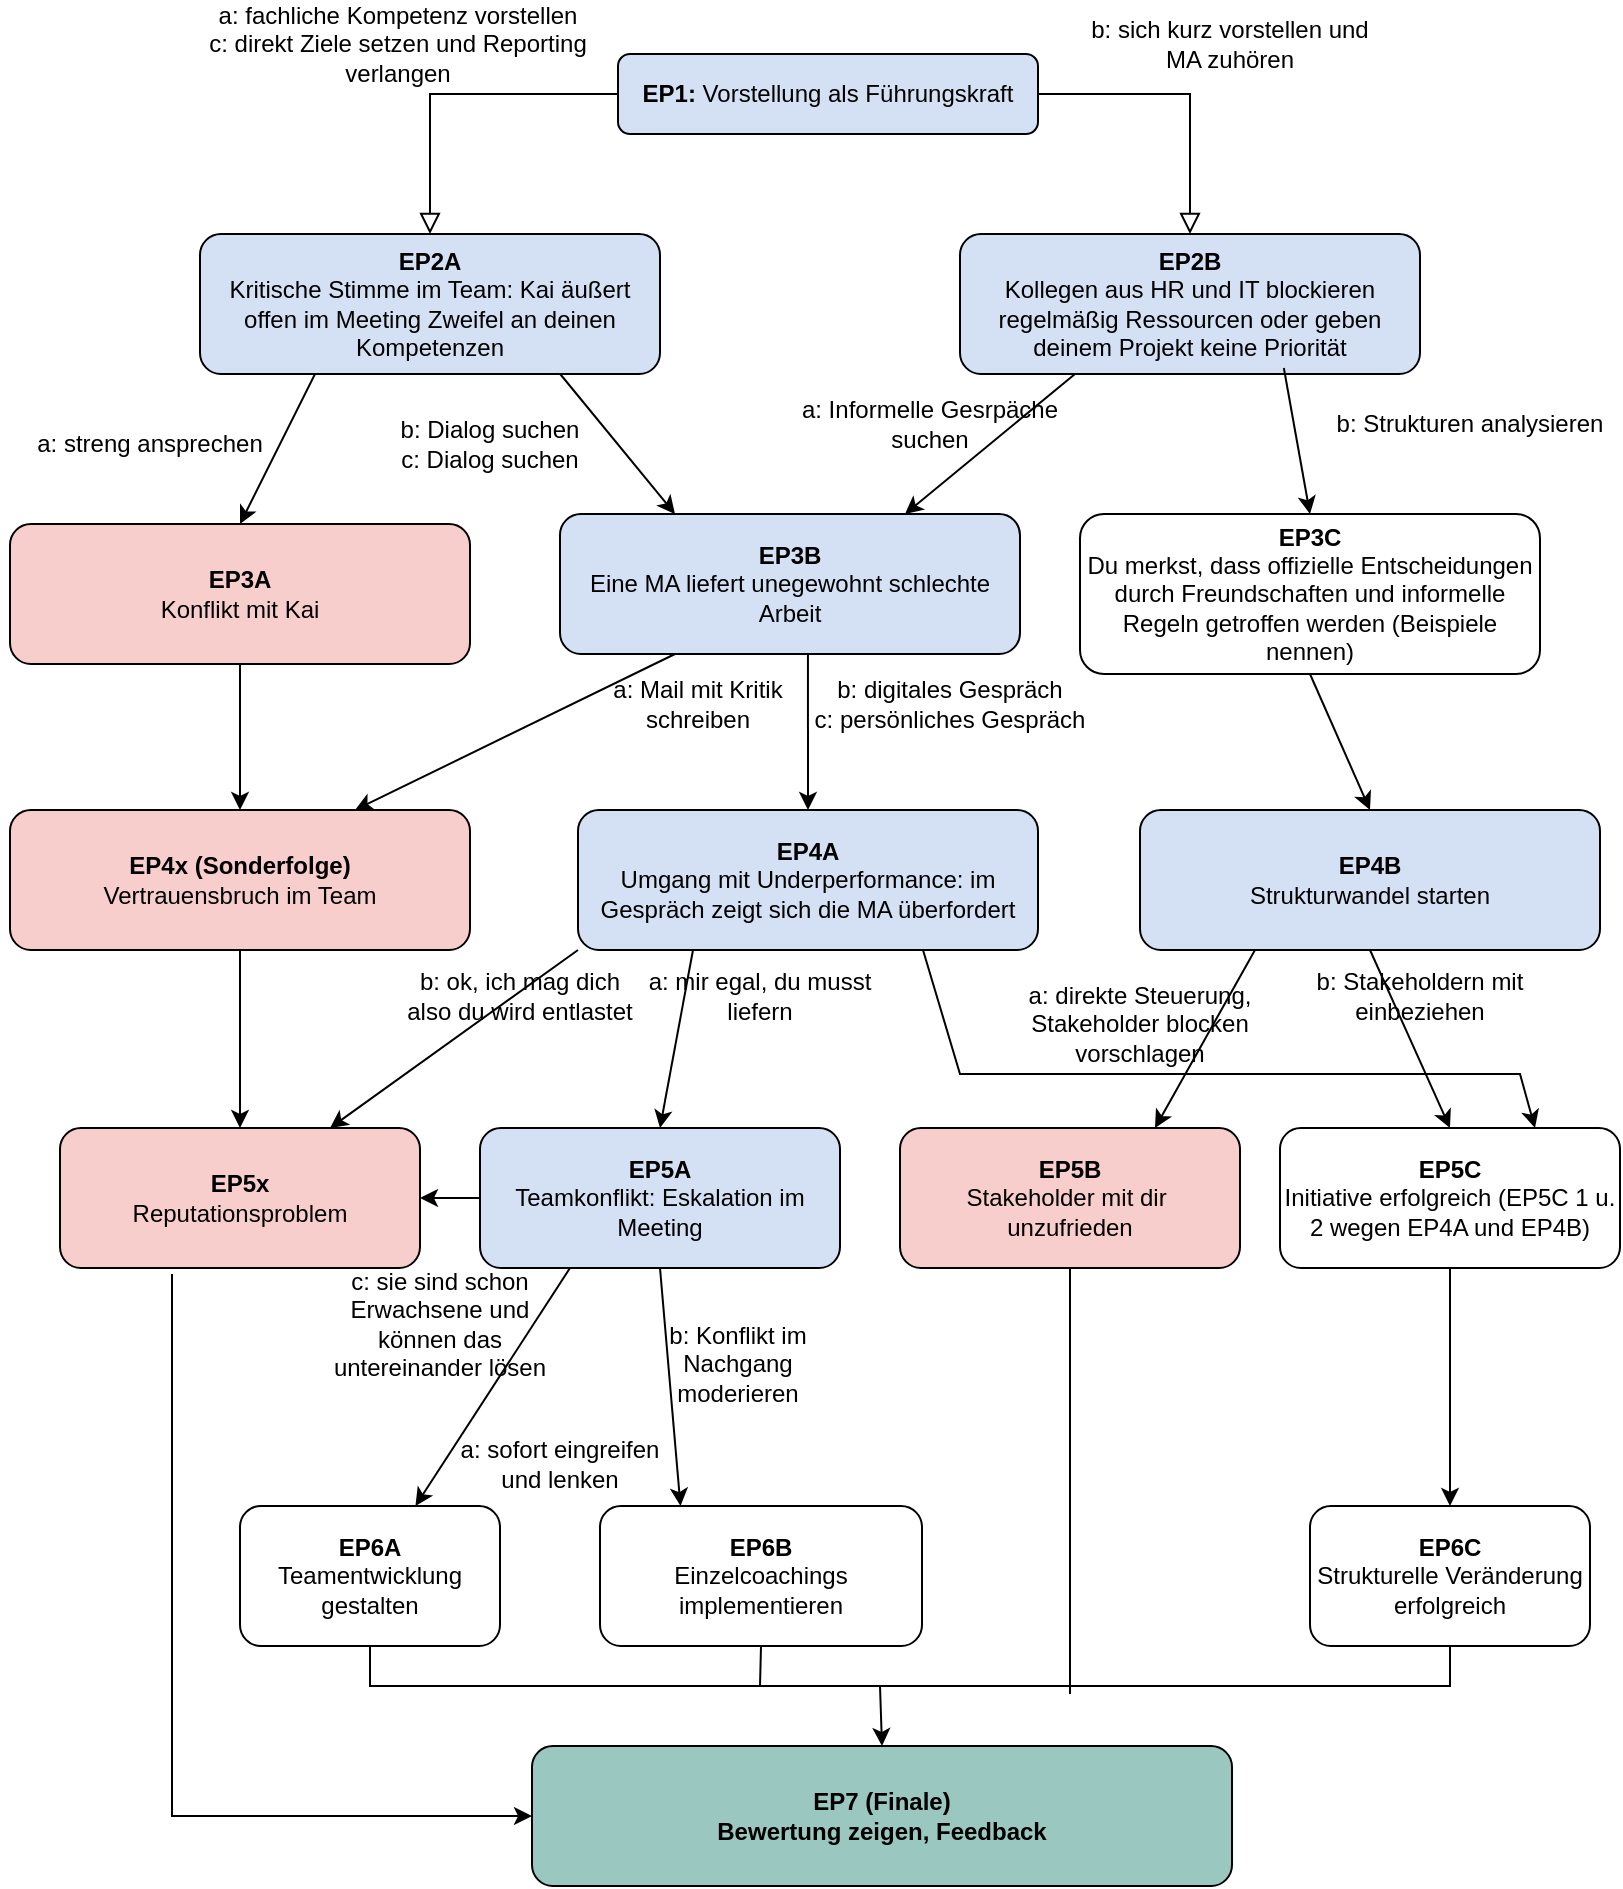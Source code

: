 <mxfile version="26.2.14">
  <diagram id="C5RBs43oDa-KdzZeNtuy" name="Page-1">
    <mxGraphModel dx="1612" dy="908" grid="1" gridSize="10" guides="1" tooltips="1" connect="1" arrows="1" fold="1" page="1" pageScale="1" pageWidth="827" pageHeight="1169" math="0" shadow="0">
      <root>
        <mxCell id="WIyWlLk6GJQsqaUBKTNV-0" />
        <mxCell id="WIyWlLk6GJQsqaUBKTNV-1" parent="WIyWlLk6GJQsqaUBKTNV-0" />
        <mxCell id="WIyWlLk6GJQsqaUBKTNV-2" value="" style="rounded=0;html=1;jettySize=auto;orthogonalLoop=1;fontSize=11;endArrow=block;endFill=0;endSize=8;strokeWidth=1;shadow=0;labelBackgroundColor=none;edgeStyle=orthogonalEdgeStyle;entryX=0.5;entryY=0;entryDx=0;entryDy=0;" parent="WIyWlLk6GJQsqaUBKTNV-1" source="WIyWlLk6GJQsqaUBKTNV-3" target="WIyWlLk6GJQsqaUBKTNV-7" edge="1">
          <mxGeometry relative="1" as="geometry">
            <mxPoint x="220" y="170" as="targetPoint" />
            <Array as="points">
              <mxPoint x="215" y="100" />
            </Array>
          </mxGeometry>
        </mxCell>
        <mxCell id="WIyWlLk6GJQsqaUBKTNV-3" value="&lt;b&gt;EP1:&lt;/b&gt; Vorstellung als Führungskraft" style="rounded=1;whiteSpace=wrap;html=1;fontSize=12;glass=0;strokeWidth=1;shadow=0;fillColor=#D4E1F5;" parent="WIyWlLk6GJQsqaUBKTNV-1" vertex="1">
          <mxGeometry x="309" y="80" width="210" height="40" as="geometry" />
        </mxCell>
        <mxCell id="WIyWlLk6GJQsqaUBKTNV-7" value="&lt;b&gt;EP2A&lt;/b&gt;&lt;div&gt;Kritische Stimme im Team: Kai äußert offen im Meeting Zweifel an deinen Kompetenzen&lt;/div&gt;" style="rounded=1;whiteSpace=wrap;html=1;fontSize=12;glass=0;strokeWidth=1;shadow=0;fillColor=#D4E1F5;" parent="WIyWlLk6GJQsqaUBKTNV-1" vertex="1">
          <mxGeometry x="100" y="170" width="230" height="70" as="geometry" />
        </mxCell>
        <mxCell id="AWlS0vFLpRaCbVFYocu6-0" value="a: fachliche Kompetenz vorstellen&lt;div&gt;c: direkt Ziele setzen und Reporting verlangen&lt;/div&gt;" style="text;html=1;align=center;verticalAlign=middle;whiteSpace=wrap;rounded=0;" vertex="1" parent="WIyWlLk6GJQsqaUBKTNV-1">
          <mxGeometry x="89" y="60" width="220" height="30" as="geometry" />
        </mxCell>
        <mxCell id="AWlS0vFLpRaCbVFYocu6-1" value="&lt;b&gt;EP2B&lt;/b&gt;&lt;div&gt;Kollegen aus HR und IT blockieren regelmäßig Ressourcen oder geben deinem Projekt keine Priorität&lt;/div&gt;" style="rounded=1;whiteSpace=wrap;html=1;fontSize=12;glass=0;strokeWidth=1;shadow=0;fillColor=#D4E1F5;" vertex="1" parent="WIyWlLk6GJQsqaUBKTNV-1">
          <mxGeometry x="480" y="170" width="230" height="70" as="geometry" />
        </mxCell>
        <mxCell id="AWlS0vFLpRaCbVFYocu6-2" value="" style="rounded=0;html=1;jettySize=auto;orthogonalLoop=1;fontSize=11;endArrow=block;endFill=0;endSize=8;strokeWidth=1;shadow=0;labelBackgroundColor=none;edgeStyle=orthogonalEdgeStyle;entryX=0.5;entryY=0;entryDx=0;entryDy=0;exitX=1;exitY=0.5;exitDx=0;exitDy=0;" edge="1" parent="WIyWlLk6GJQsqaUBKTNV-1" source="WIyWlLk6GJQsqaUBKTNV-3" target="AWlS0vFLpRaCbVFYocu6-1">
          <mxGeometry relative="1" as="geometry">
            <mxPoint x="319" y="110" as="sourcePoint" />
            <mxPoint x="225" y="180" as="targetPoint" />
            <Array as="points">
              <mxPoint x="595" y="100" />
            </Array>
          </mxGeometry>
        </mxCell>
        <mxCell id="AWlS0vFLpRaCbVFYocu6-3" value="b: sich kurz vorstellen und MA zuhören" style="text;html=1;align=center;verticalAlign=middle;whiteSpace=wrap;rounded=0;" vertex="1" parent="WIyWlLk6GJQsqaUBKTNV-1">
          <mxGeometry x="540" y="60" width="150" height="30" as="geometry" />
        </mxCell>
        <mxCell id="AWlS0vFLpRaCbVFYocu6-4" value="&lt;b&gt;EP3A&lt;/b&gt;&lt;div&gt;Konflikt mit Kai&lt;/div&gt;" style="rounded=1;whiteSpace=wrap;html=1;fontSize=12;glass=0;strokeWidth=1;shadow=0;fillColor=#F8CECC;" vertex="1" parent="WIyWlLk6GJQsqaUBKTNV-1">
          <mxGeometry x="5" y="315" width="230" height="70" as="geometry" />
        </mxCell>
        <mxCell id="AWlS0vFLpRaCbVFYocu6-5" value="&lt;b&gt;EP3B&lt;/b&gt;&lt;div&gt;Eine MA liefert unegewohnt schlechte Arbeit&lt;/div&gt;" style="rounded=1;whiteSpace=wrap;html=1;fontSize=12;glass=0;strokeWidth=1;shadow=0;fillColor=#D4E1F5;" vertex="1" parent="WIyWlLk6GJQsqaUBKTNV-1">
          <mxGeometry x="280" y="310" width="230" height="70" as="geometry" />
        </mxCell>
        <mxCell id="AWlS0vFLpRaCbVFYocu6-6" value="" style="endArrow=classic;html=1;rounded=0;exitX=0.25;exitY=1;exitDx=0;exitDy=0;entryX=0.5;entryY=0;entryDx=0;entryDy=0;" edge="1" parent="WIyWlLk6GJQsqaUBKTNV-1" source="WIyWlLk6GJQsqaUBKTNV-7" target="AWlS0vFLpRaCbVFYocu6-4">
          <mxGeometry width="50" height="50" relative="1" as="geometry">
            <mxPoint x="320" y="290" as="sourcePoint" />
            <mxPoint x="370" y="240" as="targetPoint" />
          </mxGeometry>
        </mxCell>
        <mxCell id="AWlS0vFLpRaCbVFYocu6-7" value="&lt;b&gt;EP3C&lt;/b&gt;&lt;div&gt;Du merkst, dass offizielle Entscheidungen durch Freundschaften und informelle Regeln getroffen werden (Beispiele nennen)&lt;/div&gt;" style="rounded=1;whiteSpace=wrap;html=1;fontSize=12;glass=0;strokeWidth=1;shadow=0;" vertex="1" parent="WIyWlLk6GJQsqaUBKTNV-1">
          <mxGeometry x="540" y="310" width="230" height="80" as="geometry" />
        </mxCell>
        <mxCell id="AWlS0vFLpRaCbVFYocu6-8" value="&lt;b&gt;EP4A&lt;/b&gt;&lt;div&gt;Umgang mit Underperformance: im Gespräch zeigt sich die MA überfordert&lt;/div&gt;" style="rounded=1;whiteSpace=wrap;html=1;fontSize=12;glass=0;strokeWidth=1;shadow=0;fillColor=#D4E1F5;" vertex="1" parent="WIyWlLk6GJQsqaUBKTNV-1">
          <mxGeometry x="289" y="458" width="230" height="70" as="geometry" />
        </mxCell>
        <mxCell id="AWlS0vFLpRaCbVFYocu6-9" value="&lt;b&gt;EP4B&lt;/b&gt;&lt;div&gt;Strukturwandel starten&lt;/div&gt;" style="rounded=1;whiteSpace=wrap;html=1;fontSize=12;glass=0;strokeWidth=1;shadow=0;fillColor=#D4E1F5;" vertex="1" parent="WIyWlLk6GJQsqaUBKTNV-1">
          <mxGeometry x="570" y="458" width="230" height="70" as="geometry" />
        </mxCell>
        <mxCell id="AWlS0vFLpRaCbVFYocu6-10" value="&lt;b&gt;EP4x (Sonderfolge)&lt;/b&gt;&lt;div&gt;Vertrauensbruch im Team&lt;/div&gt;" style="rounded=1;whiteSpace=wrap;html=1;fontSize=12;glass=0;strokeWidth=1;shadow=0;fillColor=#F8CECC;" vertex="1" parent="WIyWlLk6GJQsqaUBKTNV-1">
          <mxGeometry x="5" y="458" width="230" height="70" as="geometry" />
        </mxCell>
        <mxCell id="AWlS0vFLpRaCbVFYocu6-11" value="&lt;b&gt;EP5A&lt;/b&gt;&lt;div&gt;Teamkonflikt: Eskalation im Meeting&lt;/div&gt;" style="rounded=1;whiteSpace=wrap;html=1;fontSize=12;glass=0;strokeWidth=1;shadow=0;fillColor=#D4E1F5;" vertex="1" parent="WIyWlLk6GJQsqaUBKTNV-1">
          <mxGeometry x="240" y="617" width="180" height="70" as="geometry" />
        </mxCell>
        <mxCell id="AWlS0vFLpRaCbVFYocu6-12" value="&lt;b&gt;EP5B&lt;/b&gt;&lt;div&gt;Stakeholder mit dir&amp;nbsp;&lt;/div&gt;&lt;div&gt;unzufrieden&lt;/div&gt;" style="rounded=1;whiteSpace=wrap;html=1;fontSize=12;glass=0;strokeWidth=1;shadow=0;fillColor=#F8CECC;" vertex="1" parent="WIyWlLk6GJQsqaUBKTNV-1">
          <mxGeometry x="450" y="617" width="170" height="70" as="geometry" />
        </mxCell>
        <mxCell id="AWlS0vFLpRaCbVFYocu6-13" value="" style="endArrow=classic;html=1;rounded=0;exitX=0.783;exitY=1;exitDx=0;exitDy=0;exitPerimeter=0;entryX=0.25;entryY=0;entryDx=0;entryDy=0;" edge="1" parent="WIyWlLk6GJQsqaUBKTNV-1" source="WIyWlLk6GJQsqaUBKTNV-7" target="AWlS0vFLpRaCbVFYocu6-5">
          <mxGeometry width="50" height="50" relative="1" as="geometry">
            <mxPoint x="220" y="290" as="sourcePoint" />
            <mxPoint x="270" y="240" as="targetPoint" />
          </mxGeometry>
        </mxCell>
        <mxCell id="AWlS0vFLpRaCbVFYocu6-14" value="" style="endArrow=classic;html=1;rounded=0;exitX=0.25;exitY=1;exitDx=0;exitDy=0;entryX=0.75;entryY=0;entryDx=0;entryDy=0;" edge="1" parent="WIyWlLk6GJQsqaUBKTNV-1" source="AWlS0vFLpRaCbVFYocu6-1" target="AWlS0vFLpRaCbVFYocu6-5">
          <mxGeometry width="50" height="50" relative="1" as="geometry">
            <mxPoint x="290" y="250" as="sourcePoint" />
            <mxPoint x="348" y="320" as="targetPoint" />
          </mxGeometry>
        </mxCell>
        <mxCell id="AWlS0vFLpRaCbVFYocu6-15" value="" style="endArrow=classic;html=1;rounded=0;exitX=0.704;exitY=0.957;exitDx=0;exitDy=0;entryX=0.5;entryY=0;entryDx=0;entryDy=0;exitPerimeter=0;" edge="1" parent="WIyWlLk6GJQsqaUBKTNV-1" source="AWlS0vFLpRaCbVFYocu6-1" target="AWlS0vFLpRaCbVFYocu6-7">
          <mxGeometry width="50" height="50" relative="1" as="geometry">
            <mxPoint x="548" y="250" as="sourcePoint" />
            <mxPoint x="463" y="320" as="targetPoint" />
          </mxGeometry>
        </mxCell>
        <mxCell id="AWlS0vFLpRaCbVFYocu6-16" value="a: streng ansprechen" style="text;html=1;align=center;verticalAlign=middle;whiteSpace=wrap;rounded=0;" vertex="1" parent="WIyWlLk6GJQsqaUBKTNV-1">
          <mxGeometry y="260" width="150" height="30" as="geometry" />
        </mxCell>
        <mxCell id="AWlS0vFLpRaCbVFYocu6-17" value="b: Dialog suchen&lt;div&gt;c: Dialog suchen&lt;/div&gt;" style="text;html=1;align=center;verticalAlign=middle;whiteSpace=wrap;rounded=0;" vertex="1" parent="WIyWlLk6GJQsqaUBKTNV-1">
          <mxGeometry x="170" y="260" width="150" height="30" as="geometry" />
        </mxCell>
        <mxCell id="AWlS0vFLpRaCbVFYocu6-18" style="edgeStyle=orthogonalEdgeStyle;rounded=0;orthogonalLoop=1;jettySize=auto;html=1;exitX=0.5;exitY=1;exitDx=0;exitDy=0;" edge="1" parent="WIyWlLk6GJQsqaUBKTNV-1" source="AWlS0vFLpRaCbVFYocu6-17" target="AWlS0vFLpRaCbVFYocu6-17">
          <mxGeometry relative="1" as="geometry" />
        </mxCell>
        <mxCell id="AWlS0vFLpRaCbVFYocu6-19" value="a: Informelle Gesrpäche suchen" style="text;html=1;align=center;verticalAlign=middle;whiteSpace=wrap;rounded=0;" vertex="1" parent="WIyWlLk6GJQsqaUBKTNV-1">
          <mxGeometry x="390" y="250" width="150" height="30" as="geometry" />
        </mxCell>
        <mxCell id="AWlS0vFLpRaCbVFYocu6-20" value="b: Strukturen analysieren" style="text;html=1;align=center;verticalAlign=middle;whiteSpace=wrap;rounded=0;" vertex="1" parent="WIyWlLk6GJQsqaUBKTNV-1">
          <mxGeometry x="660" y="250" width="150" height="30" as="geometry" />
        </mxCell>
        <mxCell id="AWlS0vFLpRaCbVFYocu6-21" value="" style="endArrow=classic;html=1;rounded=0;exitX=0.5;exitY=1;exitDx=0;exitDy=0;entryX=0.5;entryY=0;entryDx=0;entryDy=0;" edge="1" parent="WIyWlLk6GJQsqaUBKTNV-1" source="AWlS0vFLpRaCbVFYocu6-4" target="AWlS0vFLpRaCbVFYocu6-10">
          <mxGeometry width="50" height="50" relative="1" as="geometry">
            <mxPoint x="290" y="270" as="sourcePoint" />
            <mxPoint x="340" y="220" as="targetPoint" />
          </mxGeometry>
        </mxCell>
        <mxCell id="AWlS0vFLpRaCbVFYocu6-23" value="&lt;b&gt;EP5C&lt;/b&gt;&lt;div&gt;Initiative erfolgreich (EP5C 1 u. 2 wegen EP4A und EP4B)&lt;/div&gt;" style="rounded=1;whiteSpace=wrap;html=1;fontSize=12;glass=0;strokeWidth=1;shadow=0;" vertex="1" parent="WIyWlLk6GJQsqaUBKTNV-1">
          <mxGeometry x="640" y="617" width="170" height="70" as="geometry" />
        </mxCell>
        <mxCell id="AWlS0vFLpRaCbVFYocu6-24" value="&lt;b&gt;EP5x&lt;/b&gt;&lt;div&gt;Reputationsproblem&lt;/div&gt;" style="rounded=1;whiteSpace=wrap;html=1;fontSize=12;glass=0;strokeWidth=1;shadow=0;fillColor=#F8CECC;" vertex="1" parent="WIyWlLk6GJQsqaUBKTNV-1">
          <mxGeometry x="30" y="617" width="180" height="70" as="geometry" />
        </mxCell>
        <mxCell id="AWlS0vFLpRaCbVFYocu6-25" value="" style="endArrow=classic;html=1;rounded=0;exitX=0.5;exitY=1;exitDx=0;exitDy=0;" edge="1" parent="WIyWlLk6GJQsqaUBKTNV-1" source="AWlS0vFLpRaCbVFYocu6-10" target="AWlS0vFLpRaCbVFYocu6-24">
          <mxGeometry width="50" height="50" relative="1" as="geometry">
            <mxPoint x="360" y="570" as="sourcePoint" />
            <mxPoint x="410" y="520" as="targetPoint" />
          </mxGeometry>
        </mxCell>
        <mxCell id="AWlS0vFLpRaCbVFYocu6-26" value="" style="endArrow=classic;html=1;rounded=0;exitX=0.25;exitY=1;exitDx=0;exitDy=0;entryX=0.75;entryY=0;entryDx=0;entryDy=0;" edge="1" parent="WIyWlLk6GJQsqaUBKTNV-1" source="AWlS0vFLpRaCbVFYocu6-5" target="AWlS0vFLpRaCbVFYocu6-10">
          <mxGeometry width="50" height="50" relative="1" as="geometry">
            <mxPoint x="360" y="470" as="sourcePoint" />
            <mxPoint x="410" y="420" as="targetPoint" />
          </mxGeometry>
        </mxCell>
        <mxCell id="AWlS0vFLpRaCbVFYocu6-27" value="" style="endArrow=classic;html=1;rounded=0;exitX=0.539;exitY=1;exitDx=0;exitDy=0;entryX=0.5;entryY=0;entryDx=0;entryDy=0;exitPerimeter=0;" edge="1" parent="WIyWlLk6GJQsqaUBKTNV-1" source="AWlS0vFLpRaCbVFYocu6-5" target="AWlS0vFLpRaCbVFYocu6-8">
          <mxGeometry width="50" height="50" relative="1" as="geometry">
            <mxPoint x="348" y="390" as="sourcePoint" />
            <mxPoint x="193" y="450" as="targetPoint" />
          </mxGeometry>
        </mxCell>
        <mxCell id="AWlS0vFLpRaCbVFYocu6-28" value="" style="endArrow=classic;html=1;rounded=0;exitX=0.5;exitY=1;exitDx=0;exitDy=0;entryX=0.5;entryY=0;entryDx=0;entryDy=0;" edge="1" parent="WIyWlLk6GJQsqaUBKTNV-1" source="AWlS0vFLpRaCbVFYocu6-7" target="AWlS0vFLpRaCbVFYocu6-9">
          <mxGeometry width="50" height="50" relative="1" as="geometry">
            <mxPoint x="510" y="390" as="sourcePoint" />
            <mxPoint x="580" y="410" as="targetPoint" />
          </mxGeometry>
        </mxCell>
        <mxCell id="AWlS0vFLpRaCbVFYocu6-29" value="a: Mail mit Kritik schreiben" style="text;html=1;align=center;verticalAlign=middle;whiteSpace=wrap;rounded=0;" vertex="1" parent="WIyWlLk6GJQsqaUBKTNV-1">
          <mxGeometry x="289" y="390" width="120" height="30" as="geometry" />
        </mxCell>
        <mxCell id="AWlS0vFLpRaCbVFYocu6-31" value="b: digitales Gespräch&lt;div&gt;c: persönliches Gespräch&lt;/div&gt;" style="text;html=1;align=center;verticalAlign=middle;whiteSpace=wrap;rounded=0;" vertex="1" parent="WIyWlLk6GJQsqaUBKTNV-1">
          <mxGeometry x="400" y="390" width="150" height="30" as="geometry" />
        </mxCell>
        <mxCell id="AWlS0vFLpRaCbVFYocu6-32" value="" style="endArrow=classic;html=1;rounded=0;exitX=0.25;exitY=1;exitDx=0;exitDy=0;entryX=0.5;entryY=0;entryDx=0;entryDy=0;" edge="1" parent="WIyWlLk6GJQsqaUBKTNV-1" source="AWlS0vFLpRaCbVFYocu6-8" target="AWlS0vFLpRaCbVFYocu6-11">
          <mxGeometry width="50" height="50" relative="1" as="geometry">
            <mxPoint x="348" y="390" as="sourcePoint" />
            <mxPoint x="193" y="450" as="targetPoint" />
          </mxGeometry>
        </mxCell>
        <mxCell id="AWlS0vFLpRaCbVFYocu6-33" value="" style="endArrow=classic;html=1;rounded=0;exitX=0.25;exitY=1;exitDx=0;exitDy=0;entryX=0.75;entryY=0;entryDx=0;entryDy=0;" edge="1" parent="WIyWlLk6GJQsqaUBKTNV-1" source="AWlS0vFLpRaCbVFYocu6-9" target="AWlS0vFLpRaCbVFYocu6-12">
          <mxGeometry width="50" height="50" relative="1" as="geometry">
            <mxPoint x="360" y="470" as="sourcePoint" />
            <mxPoint x="410" y="420" as="targetPoint" />
          </mxGeometry>
        </mxCell>
        <mxCell id="AWlS0vFLpRaCbVFYocu6-34" value="" style="endArrow=classic;html=1;rounded=0;exitX=0.5;exitY=1;exitDx=0;exitDy=0;entryX=0.5;entryY=0;entryDx=0;entryDy=0;" edge="1" parent="WIyWlLk6GJQsqaUBKTNV-1" source="AWlS0vFLpRaCbVFYocu6-9" target="AWlS0vFLpRaCbVFYocu6-23">
          <mxGeometry width="50" height="50" relative="1" as="geometry">
            <mxPoint x="638" y="520" as="sourcePoint" />
            <mxPoint x="588" y="570" as="targetPoint" />
          </mxGeometry>
        </mxCell>
        <mxCell id="AWlS0vFLpRaCbVFYocu6-36" value="&lt;b&gt;EP7 (Finale)&lt;/b&gt;&lt;div&gt;&lt;b&gt;Bewertung zeigen, Feedback&lt;/b&gt;&lt;/div&gt;" style="rounded=1;whiteSpace=wrap;html=1;fontSize=12;glass=0;strokeWidth=1;shadow=0;fillColor=#9AC7BF;" vertex="1" parent="WIyWlLk6GJQsqaUBKTNV-1">
          <mxGeometry x="266" y="926" width="350" height="70" as="geometry" />
        </mxCell>
        <mxCell id="AWlS0vFLpRaCbVFYocu6-37" value="&lt;b&gt;EP6A&lt;/b&gt;&lt;div&gt;Teamentwicklung gestalten&lt;/div&gt;" style="rounded=1;whiteSpace=wrap;html=1;fontSize=12;glass=0;strokeWidth=1;shadow=0;" vertex="1" parent="WIyWlLk6GJQsqaUBKTNV-1">
          <mxGeometry x="120" y="806" width="130" height="70" as="geometry" />
        </mxCell>
        <mxCell id="AWlS0vFLpRaCbVFYocu6-38" value="&lt;b&gt;EP6B&lt;/b&gt;&lt;div&gt;Einzelcoachings implementieren&lt;/div&gt;" style="rounded=1;whiteSpace=wrap;html=1;fontSize=12;glass=0;strokeWidth=1;shadow=0;" vertex="1" parent="WIyWlLk6GJQsqaUBKTNV-1">
          <mxGeometry x="300" y="806" width="161" height="70" as="geometry" />
        </mxCell>
        <mxCell id="AWlS0vFLpRaCbVFYocu6-39" value="&lt;b&gt;EP6C&lt;/b&gt;&lt;div&gt;Strukturelle Veränderung erfolgreich&lt;/div&gt;" style="rounded=1;whiteSpace=wrap;html=1;fontSize=12;glass=0;strokeWidth=1;shadow=0;" vertex="1" parent="WIyWlLk6GJQsqaUBKTNV-1">
          <mxGeometry x="655" y="806" width="140" height="70" as="geometry" />
        </mxCell>
        <mxCell id="AWlS0vFLpRaCbVFYocu6-40" value="" style="endArrow=classic;html=1;rounded=0;exitX=0.5;exitY=1;exitDx=0;exitDy=0;entryX=0.25;entryY=0;entryDx=0;entryDy=0;" edge="1" parent="WIyWlLk6GJQsqaUBKTNV-1" source="AWlS0vFLpRaCbVFYocu6-11" target="AWlS0vFLpRaCbVFYocu6-38">
          <mxGeometry width="50" height="50" relative="1" as="geometry">
            <mxPoint x="420" y="616" as="sourcePoint" />
            <mxPoint x="470" y="566" as="targetPoint" />
          </mxGeometry>
        </mxCell>
        <mxCell id="AWlS0vFLpRaCbVFYocu6-41" value="" style="endArrow=classic;html=1;rounded=0;exitX=0.25;exitY=1;exitDx=0;exitDy=0;" edge="1" parent="WIyWlLk6GJQsqaUBKTNV-1" source="AWlS0vFLpRaCbVFYocu6-11" target="AWlS0vFLpRaCbVFYocu6-37">
          <mxGeometry width="50" height="50" relative="1" as="geometry">
            <mxPoint x="420" y="616" as="sourcePoint" />
            <mxPoint x="470" y="566" as="targetPoint" />
          </mxGeometry>
        </mxCell>
        <mxCell id="AWlS0vFLpRaCbVFYocu6-46" value="" style="endArrow=classic;html=1;rounded=0;exitX=0.5;exitY=1;exitDx=0;exitDy=0;entryX=0.5;entryY=0;entryDx=0;entryDy=0;" edge="1" parent="WIyWlLk6GJQsqaUBKTNV-1" source="AWlS0vFLpRaCbVFYocu6-23" target="AWlS0vFLpRaCbVFYocu6-39">
          <mxGeometry width="50" height="50" relative="1" as="geometry">
            <mxPoint x="450" y="616" as="sourcePoint" />
            <mxPoint x="500" y="566" as="targetPoint" />
          </mxGeometry>
        </mxCell>
        <mxCell id="AWlS0vFLpRaCbVFYocu6-48" value="" style="endArrow=classic;html=1;rounded=0;exitX=0.5;exitY=1;exitDx=0;exitDy=0;entryX=0.5;entryY=0;entryDx=0;entryDy=0;" edge="1" parent="WIyWlLk6GJQsqaUBKTNV-1" source="AWlS0vFLpRaCbVFYocu6-37" target="AWlS0vFLpRaCbVFYocu6-36">
          <mxGeometry width="50" height="50" relative="1" as="geometry">
            <mxPoint x="450" y="766" as="sourcePoint" />
            <mxPoint x="500" y="716" as="targetPoint" />
            <Array as="points">
              <mxPoint x="185" y="896" />
              <mxPoint x="300" y="896" />
              <mxPoint x="370" y="896" />
              <mxPoint x="440" y="896" />
            </Array>
          </mxGeometry>
        </mxCell>
        <mxCell id="AWlS0vFLpRaCbVFYocu6-49" value="" style="endArrow=none;html=1;rounded=0;entryX=0.5;entryY=1;entryDx=0;entryDy=0;" edge="1" parent="WIyWlLk6GJQsqaUBKTNV-1" target="AWlS0vFLpRaCbVFYocu6-39">
          <mxGeometry width="50" height="50" relative="1" as="geometry">
            <mxPoint x="440" y="896" as="sourcePoint" />
            <mxPoint x="730" y="896" as="targetPoint" />
            <Array as="points">
              <mxPoint x="725" y="896" />
            </Array>
          </mxGeometry>
        </mxCell>
        <mxCell id="AWlS0vFLpRaCbVFYocu6-50" value="" style="endArrow=none;html=1;rounded=0;exitX=0.5;exitY=1;exitDx=0;exitDy=0;" edge="1" parent="WIyWlLk6GJQsqaUBKTNV-1" source="AWlS0vFLpRaCbVFYocu6-38">
          <mxGeometry width="50" height="50" relative="1" as="geometry">
            <mxPoint x="450" y="766" as="sourcePoint" />
            <mxPoint x="380" y="896" as="targetPoint" />
          </mxGeometry>
        </mxCell>
        <mxCell id="AWlS0vFLpRaCbVFYocu6-53" value="a: direkte Steuerung, Stakeholder blocken vorschlagen" style="text;html=1;align=center;verticalAlign=middle;whiteSpace=wrap;rounded=0;" vertex="1" parent="WIyWlLk6GJQsqaUBKTNV-1">
          <mxGeometry x="510" y="550" width="120" height="30" as="geometry" />
        </mxCell>
        <mxCell id="AWlS0vFLpRaCbVFYocu6-57" value="b: Stakeholdern mit einbeziehen" style="text;html=1;align=center;verticalAlign=middle;whiteSpace=wrap;rounded=0;" vertex="1" parent="WIyWlLk6GJQsqaUBKTNV-1">
          <mxGeometry x="650" y="536" width="120" height="30" as="geometry" />
        </mxCell>
        <mxCell id="AWlS0vFLpRaCbVFYocu6-58" value="c: sie sind schon Erwachsene und können das untereinander lösen" style="text;html=1;align=center;verticalAlign=middle;whiteSpace=wrap;rounded=0;" vertex="1" parent="WIyWlLk6GJQsqaUBKTNV-1">
          <mxGeometry x="160" y="700" width="120" height="30" as="geometry" />
        </mxCell>
        <mxCell id="AWlS0vFLpRaCbVFYocu6-59" value="b: Konflikt im Nachgang moderieren" style="text;html=1;align=center;verticalAlign=middle;whiteSpace=wrap;rounded=0;" vertex="1" parent="WIyWlLk6GJQsqaUBKTNV-1">
          <mxGeometry x="309" y="720" width="120" height="30" as="geometry" />
        </mxCell>
        <mxCell id="AWlS0vFLpRaCbVFYocu6-61" value="a: mir egal, du musst liefern" style="text;html=1;align=center;verticalAlign=middle;whiteSpace=wrap;rounded=0;" vertex="1" parent="WIyWlLk6GJQsqaUBKTNV-1">
          <mxGeometry x="320" y="536" width="120" height="30" as="geometry" />
        </mxCell>
        <mxCell id="AWlS0vFLpRaCbVFYocu6-63" value="" style="endArrow=classic;html=1;rounded=0;exitX=0;exitY=1;exitDx=0;exitDy=0;entryX=0.75;entryY=0;entryDx=0;entryDy=0;" edge="1" parent="WIyWlLk6GJQsqaUBKTNV-1" source="AWlS0vFLpRaCbVFYocu6-8" target="AWlS0vFLpRaCbVFYocu6-24">
          <mxGeometry width="50" height="50" relative="1" as="geometry">
            <mxPoint x="357" y="520" as="sourcePoint" />
            <mxPoint x="340" y="570" as="targetPoint" />
          </mxGeometry>
        </mxCell>
        <mxCell id="AWlS0vFLpRaCbVFYocu6-64" value="b: ok, ich mag dich also du wird entlastet" style="text;html=1;align=center;verticalAlign=middle;whiteSpace=wrap;rounded=0;" vertex="1" parent="WIyWlLk6GJQsqaUBKTNV-1">
          <mxGeometry x="200" y="536" width="120" height="30" as="geometry" />
        </mxCell>
        <mxCell id="AWlS0vFLpRaCbVFYocu6-67" style="edgeStyle=orthogonalEdgeStyle;rounded=0;orthogonalLoop=1;jettySize=auto;html=1;exitX=0.5;exitY=1;exitDx=0;exitDy=0;" edge="1" parent="WIyWlLk6GJQsqaUBKTNV-1" source="AWlS0vFLpRaCbVFYocu6-58" target="AWlS0vFLpRaCbVFYocu6-58">
          <mxGeometry relative="1" as="geometry" />
        </mxCell>
        <mxCell id="AWlS0vFLpRaCbVFYocu6-68" value="" style="endArrow=classic;html=1;rounded=0;exitX=0.75;exitY=1;exitDx=0;exitDy=0;entryX=0.75;entryY=0;entryDx=0;entryDy=0;" edge="1" parent="WIyWlLk6GJQsqaUBKTNV-1" source="AWlS0vFLpRaCbVFYocu6-8" target="AWlS0vFLpRaCbVFYocu6-23">
          <mxGeometry width="50" height="50" relative="1" as="geometry">
            <mxPoint x="740" y="670" as="sourcePoint" />
            <mxPoint x="800" y="590" as="targetPoint" />
            <Array as="points">
              <mxPoint x="480" y="590" />
              <mxPoint x="760" y="590" />
            </Array>
          </mxGeometry>
        </mxCell>
        <mxCell id="AWlS0vFLpRaCbVFYocu6-69" value="" style="endArrow=classic;html=1;rounded=0;entryX=0;entryY=0.5;entryDx=0;entryDy=0;" edge="1" parent="WIyWlLk6GJQsqaUBKTNV-1" target="AWlS0vFLpRaCbVFYocu6-36">
          <mxGeometry width="50" height="50" relative="1" as="geometry">
            <mxPoint x="86" y="690" as="sourcePoint" />
            <mxPoint x="790" y="720" as="targetPoint" />
            <Array as="points">
              <mxPoint x="86" y="961" />
            </Array>
          </mxGeometry>
        </mxCell>
        <mxCell id="AWlS0vFLpRaCbVFYocu6-72" value="" style="endArrow=none;html=1;rounded=0;exitX=0.5;exitY=1;exitDx=0;exitDy=0;" edge="1" parent="WIyWlLk6GJQsqaUBKTNV-1" source="AWlS0vFLpRaCbVFYocu6-12">
          <mxGeometry width="50" height="50" relative="1" as="geometry">
            <mxPoint x="630" y="720" as="sourcePoint" />
            <mxPoint x="535" y="900" as="targetPoint" />
          </mxGeometry>
        </mxCell>
        <mxCell id="AWlS0vFLpRaCbVFYocu6-73" value="" style="endArrow=classic;html=1;rounded=0;exitX=0;exitY=0.5;exitDx=0;exitDy=0;entryX=1;entryY=0.5;entryDx=0;entryDy=0;" edge="1" parent="WIyWlLk6GJQsqaUBKTNV-1" source="AWlS0vFLpRaCbVFYocu6-11" target="AWlS0vFLpRaCbVFYocu6-24">
          <mxGeometry width="50" height="50" relative="1" as="geometry">
            <mxPoint x="295" y="697" as="sourcePoint" />
            <mxPoint x="218" y="816" as="targetPoint" />
          </mxGeometry>
        </mxCell>
        <mxCell id="AWlS0vFLpRaCbVFYocu6-74" value="a: sofort eingreifen und lenken" style="text;html=1;align=center;verticalAlign=middle;whiteSpace=wrap;rounded=0;" vertex="1" parent="WIyWlLk6GJQsqaUBKTNV-1">
          <mxGeometry x="220" y="770" width="120" height="30" as="geometry" />
        </mxCell>
        <mxCell id="AWlS0vFLpRaCbVFYocu6-75" style="edgeStyle=orthogonalEdgeStyle;rounded=0;orthogonalLoop=1;jettySize=auto;html=1;exitX=0.5;exitY=1;exitDx=0;exitDy=0;" edge="1" parent="WIyWlLk6GJQsqaUBKTNV-1" source="AWlS0vFLpRaCbVFYocu6-58" target="AWlS0vFLpRaCbVFYocu6-58">
          <mxGeometry relative="1" as="geometry" />
        </mxCell>
      </root>
    </mxGraphModel>
  </diagram>
</mxfile>
